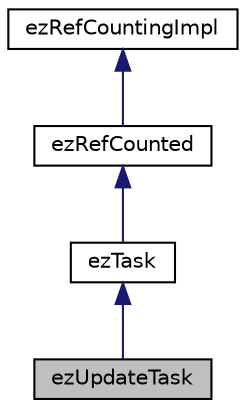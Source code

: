 digraph "ezUpdateTask"
{
 // LATEX_PDF_SIZE
  edge [fontname="Helvetica",fontsize="10",labelfontname="Helvetica",labelfontsize="10"];
  node [fontname="Helvetica",fontsize="10",shape=record];
  Node1 [label="ezUpdateTask",height=0.2,width=0.4,color="black", fillcolor="grey75", style="filled", fontcolor="black",tooltip=" "];
  Node2 -> Node1 [dir="back",color="midnightblue",fontsize="10",style="solid",fontname="Helvetica"];
  Node2 [label="ezTask",height=0.2,width=0.4,color="black", fillcolor="white", style="filled",URL="$dd/d2b/classez_task.htm",tooltip="Base class for custom tasks."];
  Node3 -> Node2 [dir="back",color="midnightblue",fontsize="10",style="solid",fontname="Helvetica"];
  Node3 [label="ezRefCounted",height=0.2,width=0.4,color="black", fillcolor="white", style="filled",URL="$d2/d70/classez_ref_counted.htm",tooltip="Base class for reference counted objects."];
  Node4 -> Node3 [dir="back",color="midnightblue",fontsize="10",style="solid",fontname="Helvetica"];
  Node4 [label="ezRefCountingImpl",height=0.2,width=0.4,color="black", fillcolor="white", style="filled",URL="$d9/d13/classez_ref_counting_impl.htm",tooltip=" "];
}
